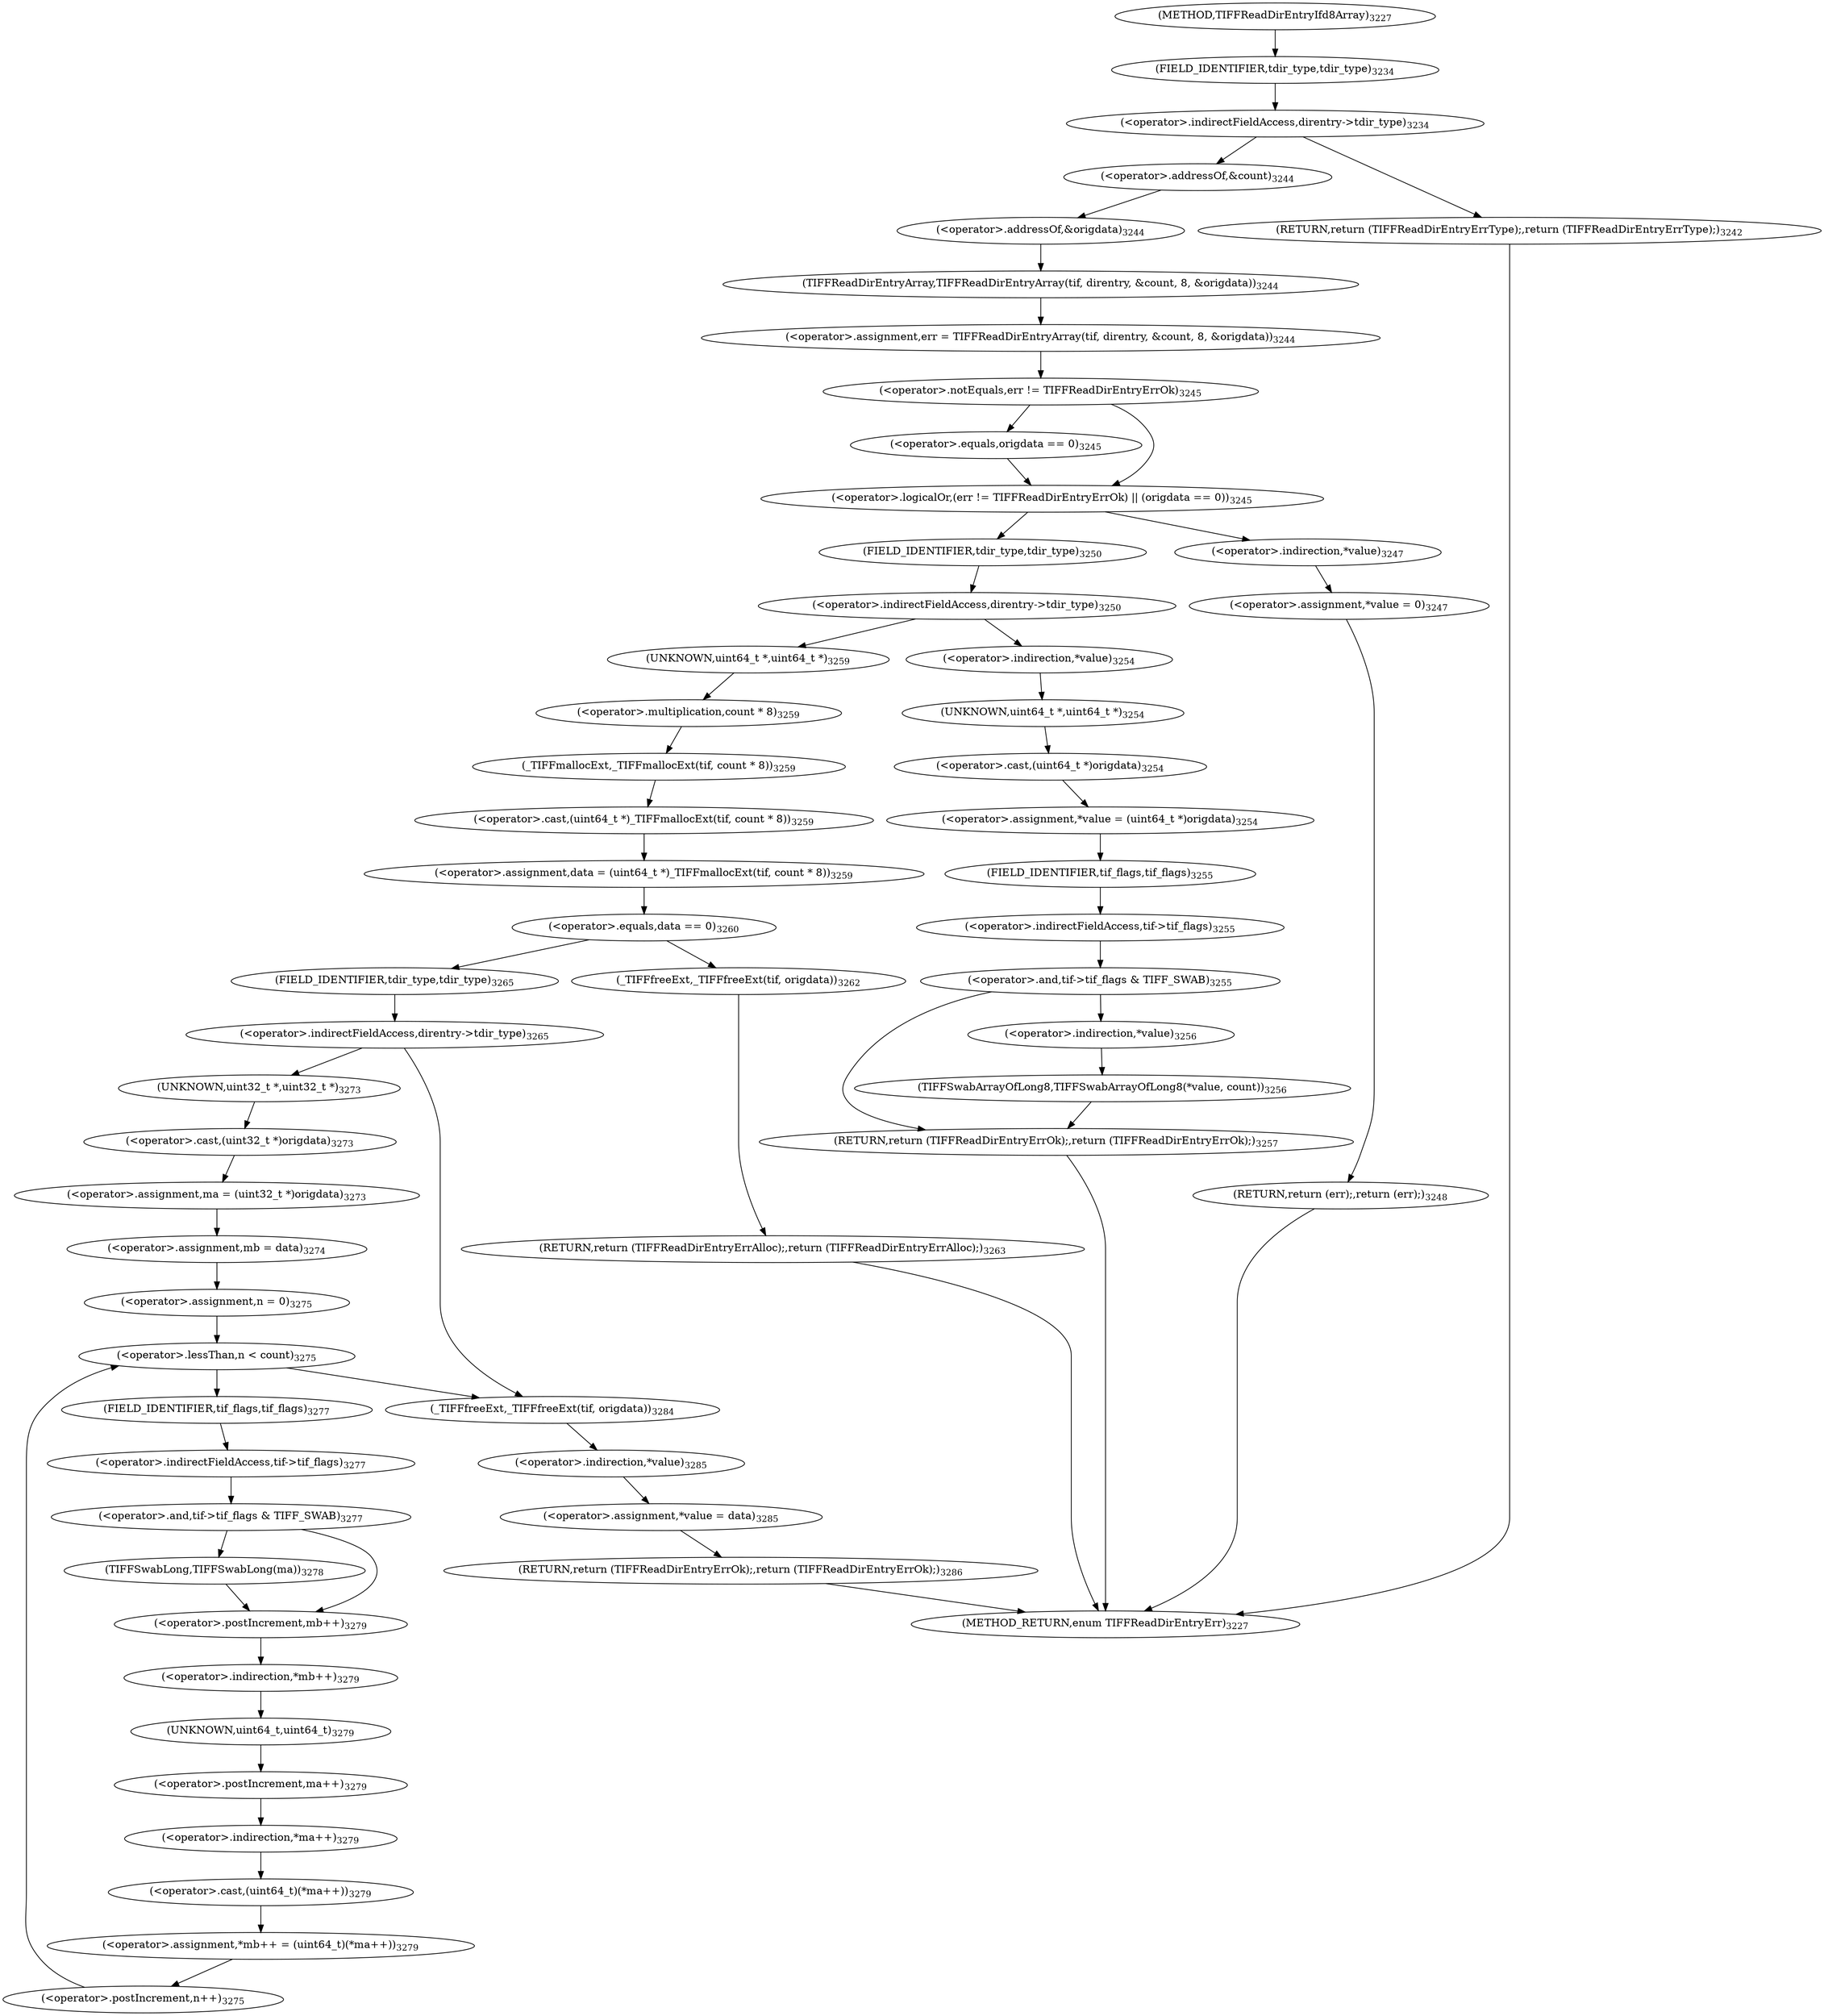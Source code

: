 digraph "TIFFReadDirEntryIfd8Array" {  
"86392" [label = <(&lt;operator&gt;.assignment,err = TIFFReadDirEntryArray(tif, direntry, &amp;count, 8, &amp;origdata))<SUB>3244</SUB>> ]
"86445" [label = <(&lt;operator&gt;.assignment,data = (uint64_t *)_TIFFmallocExt(tif, count * 8))<SUB>3259</SUB>> ]
"86515" [label = <(_TIFFfreeExt,_TIFFfreeExt(tif, origdata))<SUB>3284</SUB>> ]
"86518" [label = <(&lt;operator&gt;.assignment,*value = data)<SUB>3285</SUB>> ]
"86522" [label = <(RETURN,return (TIFFReadDirEntryErrOk);,return (TIFFReadDirEntryErrOk);)<SUB>3286</SUB>> ]
"86376" [label = <(&lt;operator&gt;.indirectFieldAccess,direntry-&gt;tdir_type)<SUB>3234</SUB>> ]
"86394" [label = <(TIFFReadDirEntryArray,TIFFReadDirEntryArray(tif, direntry, &amp;count, 8, &amp;origdata))<SUB>3244</SUB>> ]
"86403" [label = <(&lt;operator&gt;.logicalOr,(err != TIFFReadDirEntryErrOk) || (origdata == 0))<SUB>3245</SUB>> ]
"86418" [label = <(&lt;operator&gt;.indirectFieldAccess,direntry-&gt;tdir_type)<SUB>3250</SUB>> ]
"86447" [label = <(&lt;operator&gt;.cast,(uint64_t *)_TIFFmallocExt(tif, count * 8))<SUB>3259</SUB>> ]
"86455" [label = <(&lt;operator&gt;.equals,data == 0)<SUB>3260</SUB>> ]
"86465" [label = <(&lt;operator&gt;.indirectFieldAccess,direntry-&gt;tdir_type)<SUB>3265</SUB>> ]
"86519" [label = <(&lt;operator&gt;.indirection,*value)<SUB>3285</SUB>> ]
"86378" [label = <(FIELD_IDENTIFIER,tdir_type,tdir_type)<SUB>3234</SUB>> ]
"86390" [label = <(RETURN,return (TIFFReadDirEntryErrType);,return (TIFFReadDirEntryErrType);)<SUB>3242</SUB>> ]
"86397" [label = <(&lt;operator&gt;.addressOf,&amp;count)<SUB>3244</SUB>> ]
"86400" [label = <(&lt;operator&gt;.addressOf,&amp;origdata)<SUB>3244</SUB>> ]
"86404" [label = <(&lt;operator&gt;.notEquals,err != TIFFReadDirEntryErrOk)<SUB>3245</SUB>> ]
"86407" [label = <(&lt;operator&gt;.equals,origdata == 0)<SUB>3245</SUB>> ]
"86411" [label = <(&lt;operator&gt;.assignment,*value = 0)<SUB>3247</SUB>> ]
"86415" [label = <(RETURN,return (err);,return (err);)<SUB>3248</SUB>> ]
"86420" [label = <(FIELD_IDENTIFIER,tdir_type,tdir_type)<SUB>3250</SUB>> ]
"86426" [label = <(&lt;operator&gt;.assignment,*value = (uint64_t *)origdata)<SUB>3254</SUB>> ]
"86443" [label = <(RETURN,return (TIFFReadDirEntryErrOk);,return (TIFFReadDirEntryErrOk);)<SUB>3257</SUB>> ]
"86448" [label = <(UNKNOWN,uint64_t *,uint64_t *)<SUB>3259</SUB>> ]
"86449" [label = <(_TIFFmallocExt,_TIFFmallocExt(tif, count * 8))<SUB>3259</SUB>> ]
"86459" [label = <(_TIFFfreeExt,_TIFFfreeExt(tif, origdata))<SUB>3262</SUB>> ]
"86462" [label = <(RETURN,return (TIFFReadDirEntryErrAlloc);,return (TIFFReadDirEntryErrAlloc);)<SUB>3263</SUB>> ]
"86467" [label = <(FIELD_IDENTIFIER,tdir_type,tdir_type)<SUB>3265</SUB>> ]
"86412" [label = <(&lt;operator&gt;.indirection,*value)<SUB>3247</SUB>> ]
"86427" [label = <(&lt;operator&gt;.indirection,*value)<SUB>3254</SUB>> ]
"86429" [label = <(&lt;operator&gt;.cast,(uint64_t *)origdata)<SUB>3254</SUB>> ]
"86433" [label = <(&lt;operator&gt;.and,tif-&gt;tif_flags &amp; TIFF_SWAB)<SUB>3255</SUB>> ]
"86451" [label = <(&lt;operator&gt;.multiplication,count * 8)<SUB>3259</SUB>> ]
"86477" [label = <(&lt;operator&gt;.assignment,ma = (uint32_t *)origdata)<SUB>3273</SUB>> ]
"86482" [label = <(&lt;operator&gt;.assignment,mb = data)<SUB>3274</SUB>> ]
"86430" [label = <(UNKNOWN,uint64_t *,uint64_t *)<SUB>3254</SUB>> ]
"86434" [label = <(&lt;operator&gt;.indirectFieldAccess,tif-&gt;tif_flags)<SUB>3255</SUB>> ]
"86439" [label = <(TIFFSwabArrayOfLong8,TIFFSwabArrayOfLong8(*value, count))<SUB>3256</SUB>> ]
"86479" [label = <(&lt;operator&gt;.cast,(uint32_t *)origdata)<SUB>3273</SUB>> ]
"86490" [label = <(&lt;operator&gt;.lessThan,n &lt; count)<SUB>3275</SUB>> ]
"86493" [label = <(&lt;operator&gt;.postIncrement,n++)<SUB>3275</SUB>> ]
"86436" [label = <(FIELD_IDENTIFIER,tif_flags,tif_flags)<SUB>3255</SUB>> ]
"86440" [label = <(&lt;operator&gt;.indirection,*value)<SUB>3256</SUB>> ]
"86480" [label = <(UNKNOWN,uint32_t *,uint32_t *)<SUB>3273</SUB>> ]
"86487" [label = <(&lt;operator&gt;.assignment,n = 0)<SUB>3275</SUB>> ]
"86505" [label = <(&lt;operator&gt;.assignment,*mb++ = (uint64_t)(*ma++))<SUB>3279</SUB>> ]
"86497" [label = <(&lt;operator&gt;.and,tif-&gt;tif_flags &amp; TIFF_SWAB)<SUB>3277</SUB>> ]
"86506" [label = <(&lt;operator&gt;.indirection,*mb++)<SUB>3279</SUB>> ]
"86509" [label = <(&lt;operator&gt;.cast,(uint64_t)(*ma++))<SUB>3279</SUB>> ]
"86498" [label = <(&lt;operator&gt;.indirectFieldAccess,tif-&gt;tif_flags)<SUB>3277</SUB>> ]
"86503" [label = <(TIFFSwabLong,TIFFSwabLong(ma))<SUB>3278</SUB>> ]
"86507" [label = <(&lt;operator&gt;.postIncrement,mb++)<SUB>3279</SUB>> ]
"86510" [label = <(UNKNOWN,uint64_t,uint64_t)<SUB>3279</SUB>> ]
"86511" [label = <(&lt;operator&gt;.indirection,*ma++)<SUB>3279</SUB>> ]
"86500" [label = <(FIELD_IDENTIFIER,tif_flags,tif_flags)<SUB>3277</SUB>> ]
"86512" [label = <(&lt;operator&gt;.postIncrement,ma++)<SUB>3279</SUB>> ]
"86366" [label = <(METHOD,TIFFReadDirEntryIfd8Array)<SUB>3227</SUB>> ]
"86524" [label = <(METHOD_RETURN,enum TIFFReadDirEntryErr)<SUB>3227</SUB>> ]
  "86392" -> "86404" 
  "86445" -> "86455" 
  "86515" -> "86519" 
  "86518" -> "86522" 
  "86522" -> "86524" 
  "86376" -> "86397" 
  "86376" -> "86390" 
  "86394" -> "86392" 
  "86403" -> "86412" 
  "86403" -> "86420" 
  "86418" -> "86427" 
  "86418" -> "86448" 
  "86447" -> "86445" 
  "86455" -> "86459" 
  "86455" -> "86467" 
  "86465" -> "86480" 
  "86465" -> "86515" 
  "86519" -> "86518" 
  "86378" -> "86376" 
  "86390" -> "86524" 
  "86397" -> "86400" 
  "86400" -> "86394" 
  "86404" -> "86403" 
  "86404" -> "86407" 
  "86407" -> "86403" 
  "86411" -> "86415" 
  "86415" -> "86524" 
  "86420" -> "86418" 
  "86426" -> "86436" 
  "86443" -> "86524" 
  "86448" -> "86451" 
  "86449" -> "86447" 
  "86459" -> "86462" 
  "86462" -> "86524" 
  "86467" -> "86465" 
  "86412" -> "86411" 
  "86427" -> "86430" 
  "86429" -> "86426" 
  "86433" -> "86440" 
  "86433" -> "86443" 
  "86451" -> "86449" 
  "86477" -> "86482" 
  "86482" -> "86487" 
  "86430" -> "86429" 
  "86434" -> "86433" 
  "86439" -> "86443" 
  "86479" -> "86477" 
  "86490" -> "86500" 
  "86490" -> "86515" 
  "86493" -> "86490" 
  "86436" -> "86434" 
  "86440" -> "86439" 
  "86480" -> "86479" 
  "86487" -> "86490" 
  "86505" -> "86493" 
  "86497" -> "86503" 
  "86497" -> "86507" 
  "86506" -> "86510" 
  "86509" -> "86505" 
  "86498" -> "86497" 
  "86503" -> "86507" 
  "86507" -> "86506" 
  "86510" -> "86512" 
  "86511" -> "86509" 
  "86500" -> "86498" 
  "86512" -> "86511" 
  "86366" -> "86378" 
}
